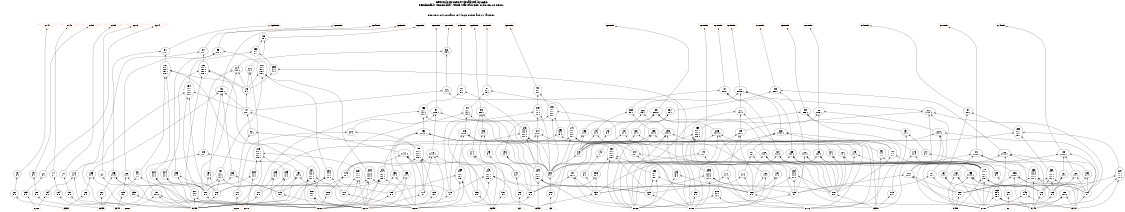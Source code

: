 # Network structure generated by ABC

digraph network {
size = "7.5,10";
center = true;
edge [dir = back];

{
  node [shape = plaintext];
  edge [style = invis];
  LevelTitle1 [label=""];
  LevelTitle2 [label=""];
  Level10 [label = ""];
  Level9 [label = ""];
  Level8 [label = ""];
  Level7 [label = ""];
  Level6 [label = ""];
  Level5 [label = ""];
  Level4 [label = ""];
  Level3 [label = ""];
  Level2 [label = ""];
  Level1 [label = ""];
  Level0 [label = ""];
  LevelTitle1 ->  LevelTitle2 ->  Level10 ->  Level9 ->  Level8 ->  Level7 ->  Level6 ->  Level5 ->  Level4 ->  Level3 ->  Level2 ->  Level1 ->  Level0;
}

{
  rank = same;
  LevelTitle1;
  title1 [shape=plaintext,
          fontsize=20,
          fontname = "Times-Roman",
          label="Network structure visualized by ABC\nBenchmark \"s526n.blif\". Time was Thu Oct  8 20:46:10 2020. "
         ];
}

{
  rank = same;
  LevelTitle2;
  title2 [shape=plaintext,
          fontsize=18,
          fontname = "Times-Roman",
          label="The network contains 194 logic nodes and 21 latches.\n"
         ];
}

{
  rank = same;
  Level10;
  Node4 [label = "G147", shape = invtriangle, color = coral, fillcolor = coral];
  Node5 [label = "G148", shape = invtriangle, color = coral, fillcolor = coral];
  Node6 [label = "G198", shape = invtriangle, color = coral, fillcolor = coral];
  Node7 [label = "G199", shape = invtriangle, color = coral, fillcolor = coral];
  Node8 [label = "G213", shape = invtriangle, color = coral, fillcolor = coral];
  Node9 [label = "G214", shape = invtriangle, color = coral, fillcolor = coral];
  Node11 [label = "G10L_in", shape = box, color = coral, fillcolor = coral];
  Node14 [label = "G11L_in", shape = box, color = coral, fillcolor = coral];
  Node17 [label = "G12L_in", shape = box, color = coral, fillcolor = coral];
  Node20 [label = "G13L_in", shape = box, color = coral, fillcolor = coral];
  Node23 [label = "G14L_in", shape = box, color = coral, fillcolor = coral];
  Node26 [label = "G15L_in", shape = box, color = coral, fillcolor = coral];
  Node29 [label = "G16L_in", shape = box, color = coral, fillcolor = coral];
  Node32 [label = "G17L_in", shape = box, color = coral, fillcolor = coral];
  Node35 [label = "G18L_in", shape = box, color = coral, fillcolor = coral];
  Node38 [label = "G19L_in", shape = box, color = coral, fillcolor = coral];
  Node41 [label = "G20L_in", shape = box, color = coral, fillcolor = coral];
  Node44 [label = "G21L_in", shape = box, color = coral, fillcolor = coral];
  Node47 [label = "G22L_in", shape = box, color = coral, fillcolor = coral];
  Node50 [label = "G23L_in", shape = box, color = coral, fillcolor = coral];
  Node53 [label = "G24L_in", shape = box, color = coral, fillcolor = coral];
  Node56 [label = "G25L_in", shape = box, color = coral, fillcolor = coral];
  Node59 [label = "G26L_in", shape = box, color = coral, fillcolor = coral];
  Node62 [label = "G27L_in", shape = box, color = coral, fillcolor = coral];
  Node65 [label = "G28L_in", shape = box, color = coral, fillcolor = coral];
  Node68 [label = "G29L_in", shape = box, color = coral, fillcolor = coral];
  Node71 [label = "G30L_in", shape = box, color = coral, fillcolor = coral];
}

{
  rank = same;
  Level9;
  Node95 [label = "95\n00 1", shape = ellipse];
}

{
  rank = same;
  Level8;
  Node93 [label = "93\n000 1", shape = ellipse];
  Node94 [label = "94\n00 1", shape = ellipse];
  Node96 [label = "96\n00 1", shape = ellipse];
  Node97 [label = "97\n00 1", shape = ellipse];
  Node263 [label = "263\n0- 1\n-0 1", shape = ellipse];
}

{
  rank = same;
  Level7;
  Node214 [label = "214\n111 1", shape = ellipse];
  Node216 [label = "216\n11 1", shape = ellipse];
  Node255 [label = "255\n1- 1\n-1 1", shape = ellipse];
  Node260 [label = "260\n0--- 1\n-0-- 1\n--0- 1\n---0 1", shape = ellipse];
  Node261 [label = "261\n0--- 1\n-0-- 1\n--0- 1\n---0 1", shape = ellipse];
  Node262 [label = "262\n0--- 1\n-0-- 1\n--0- 1\n---0 1", shape = ellipse];
}

{
  rank = same;
  Level6;
  Node81 [label = "81\n0- 1\n-0 1", shape = ellipse];
  Node82 [label = "82\n0- 1\n-0 1", shape = ellipse];
  Node85 [label = "85\n000 1", shape = ellipse];
  Node87 [label = "87\n000 1", shape = ellipse];
  Node88 [label = "88\n0000 1", shape = ellipse];
  Node90 [label = "90\n0- 1\n-0 1", shape = ellipse];
  Node92 [label = "92\n0000 1", shape = ellipse];
  Node148 [label = "148\n0 1", shape = ellipse];
  Node212 [label = "212\n11 1", shape = ellipse];
  Node254 [label = "254\n1--- 1\n-1-- 1\n--1- 1\n---1 1", shape = ellipse];
}

{
  rank = same;
  Level5;
  Node84 [label = "84\n00 1", shape = ellipse];
  Node86 [label = "86\n000 1", shape = ellipse];
  Node89 [label = "89\n0000 1", shape = ellipse];
  Node91 [label = "91\n000 1", shape = ellipse];
  Node98 [label = "98\n000 1", shape = ellipse];
  Node99 [label = "99\n000 1", shape = ellipse];
  Node147 [label = "147\n00 1", shape = ellipse];
  Node210 [label = "210\n1111 1", shape = ellipse];
  Node211 [label = "211\n111 1", shape = ellipse];
  Node245 [label = "245\n1-- 1\n-1- 1\n--1 1", shape = ellipse];
  Node247 [label = "247\n1-- 1\n-1- 1\n--1 1", shape = ellipse];
  Node251 [label = "251\n1--- 1\n-1-- 1\n--1- 1\n---1 1", shape = ellipse];
  Node253 [label = "253\n1-- 1\n-1- 1\n--1 1", shape = ellipse];
  Node264 [label = "264\n00 1", shape = ellipse];
  Node265 [label = "265\n00 1", shape = ellipse];
  Node266 [label = "266\n00 1", shape = ellipse];
}

{
  rank = same;
  Level4;
  Node146 [label = "146\n0 1", shape = ellipse];
  Node191 [label = "191\n11 1", shape = ellipse];
  Node192 [label = "192\n11 1", shape = ellipse];
  Node193 [label = "193\n111 1", shape = ellipse];
  Node194 [label = "194\n11 1", shape = ellipse];
  Node195 [label = "195\n1111 1", shape = ellipse];
  Node196 [label = "196\n11 1", shape = ellipse];
  Node197 [label = "197\n11 1", shape = ellipse];
  Node198 [label = "198\n11 1", shape = ellipse];
  Node200 [label = "200\n11 1", shape = ellipse];
  Node201 [label = "201\n11 1", shape = ellipse];
  Node203 [label = "203\n1111 1", shape = ellipse];
  Node205 [label = "205\n1111 1", shape = ellipse];
  Node208 [label = "208\n1111 1", shape = ellipse];
  Node209 [label = "209\n000 1", shape = ellipse];
  Node241 [label = "241\n1--- 1\n-1-- 1\n--1- 1\n---1 1", shape = ellipse];
  Node243 [label = "243\n1--- 1\n-1-- 1\n--1- 1\n---1 1", shape = ellipse];
  Node244 [label = "244\n000 1", shape = ellipse];
  Node246 [label = "246\n0000 1", shape = ellipse];
  Node250 [label = "250\n0- 1\n-0 1", shape = ellipse];
  Node252 [label = "252\n0000 1", shape = ellipse];
  Node258 [label = "258\n0-- 1\n-0- 1\n--0 1", shape = ellipse];
  Node259 [label = "259\n0--- 1\n-0-- 1\n--0- 1\n---0 1", shape = ellipse];
}

{
  rank = same;
  Level3;
  Node79 [label = "79\n00 1", shape = ellipse];
  Node80 [label = "80\n0000 1", shape = ellipse];
  Node83 [label = "83\n0000 1", shape = ellipse];
  Node142 [label = "142\n0 1", shape = ellipse];
  Node143 [label = "143\n0 1", shape = ellipse];
  Node144 [label = "144\n0 1", shape = ellipse];
  Node145 [label = "145\n0 1", shape = ellipse];
  Node173 [label = "173\n11 1", shape = ellipse];
  Node174 [label = "174\n11 1", shape = ellipse];
  Node176 [label = "176\n1111 1", shape = ellipse];
  Node177 [label = "177\n1111 1", shape = ellipse];
  Node179 [label = "179\n11 1", shape = ellipse];
  Node180 [label = "180\n11 1", shape = ellipse];
  Node181 [label = "181\n11 1", shape = ellipse];
  Node182 [label = "182\n111 1", shape = ellipse];
  Node183 [label = "183\n111 1", shape = ellipse];
  Node184 [label = "184\n111 1", shape = ellipse];
  Node185 [label = "185\n111 1", shape = ellipse];
  Node186 [label = "186\n111 1", shape = ellipse];
  Node188 [label = "188\n1111 1", shape = ellipse];
  Node190 [label = "190\n11 1", shape = ellipse];
  Node199 [label = "199\n0--- 1\n-0-- 1\n--0- 1\n---0 1", shape = ellipse];
  Node202 [label = "202\n0- 1\n-0 1", shape = ellipse];
  Node207 [label = "207\n00 1", shape = ellipse];
  Node213 [label = "213\n00 1", shape = ellipse];
  Node215 [label = "215\n0--- 1\n-0-- 1\n--0- 1\n---0 1", shape = ellipse];
  Node237 [label = "237\n1- 1\n-1 1", shape = ellipse];
  Node240 [label = "240\n00 1", shape = ellipse];
  Node257 [label = "257\n0--- 1\n-0-- 1\n--0- 1\n---0 1", shape = ellipse];
}

{
  rank = same;
  Level2;
  Node73 [label = "73\n0 1", shape = ellipse];
  Node74 [label = "74\n0 1", shape = ellipse];
  Node75 [label = "75\n0 1", shape = ellipse];
  Node76 [label = "76\n0 1", shape = ellipse];
  Node77 [label = "77\n0 1", shape = ellipse];
  Node78 [label = "78\n0 1", shape = ellipse];
  Node138 [label = "138\n0 1", shape = ellipse];
  Node139 [label = "139\n0 1", shape = ellipse];
  Node140 [label = "140\n0 1", shape = ellipse];
  Node141 [label = "141\n0 1", shape = ellipse];
  Node152 [label = "152\n11 1", shape = ellipse];
  Node153 [label = "153\n11 1", shape = ellipse];
  Node154 [label = "154\n11 1", shape = ellipse];
  Node155 [label = "155\n11 1", shape = ellipse];
  Node156 [label = "156\n11 1", shape = ellipse];
  Node157 [label = "157\n111 1", shape = ellipse];
  Node158 [label = "158\n11 1", shape = ellipse];
  Node159 [label = "159\n1111 1", shape = ellipse];
  Node160 [label = "160\n111 1", shape = ellipse];
  Node161 [label = "161\n11 1", shape = ellipse];
  Node162 [label = "162\n11 1", shape = ellipse];
  Node164 [label = "164\n11 1", shape = ellipse];
  Node165 [label = "165\n11 1", shape = ellipse];
  Node166 [label = "166\n11 1", shape = ellipse];
  Node167 [label = "167\n11 1", shape = ellipse];
  Node168 [label = "168\n11 1", shape = ellipse];
  Node169 [label = "169\n111 1", shape = ellipse];
  Node170 [label = "170\n11 1", shape = ellipse];
  Node171 [label = "171\n11 1", shape = ellipse];
  Node172 [label = "172\n11 1", shape = ellipse];
  Node175 [label = "175\n00 1", shape = ellipse];
  Node178 [label = "178\n0--- 1\n-0-- 1\n--0- 1\n---0 1", shape = ellipse];
  Node187 [label = "187\n00 1", shape = ellipse];
  Node189 [label = "189\n0--- 1\n-0-- 1\n--0- 1\n---0 1", shape = ellipse];
  Node204 [label = "204\n000 1", shape = ellipse];
  Node206 [label = "206\n000 1", shape = ellipse];
  Node220 [label = "220\n1-- 1\n-1- 1\n--1 1", shape = ellipse];
  Node221 [label = "221\n1- 1\n-1 1", shape = ellipse];
  Node222 [label = "222\n1- 1\n-1 1", shape = ellipse];
  Node223 [label = "223\n1- 1\n-1 1", shape = ellipse];
  Node224 [label = "224\n1- 1\n-1 1", shape = ellipse];
  Node225 [label = "225\n1-- 1\n-1- 1\n--1 1", shape = ellipse];
  Node226 [label = "226\n1- 1\n-1 1", shape = ellipse];
  Node227 [label = "227\n1--- 1\n-1-- 1\n--1- 1\n---1 1", shape = ellipse];
  Node228 [label = "228\n1--- 1\n-1-- 1\n--1- 1\n---1 1", shape = ellipse];
  Node229 [label = "229\n1- 1\n-1 1", shape = ellipse];
  Node230 [label = "230\n1-- 1\n-1- 1\n--1 1", shape = ellipse];
  Node231 [label = "231\n1-- 1\n-1- 1\n--1 1", shape = ellipse];
  Node232 [label = "232\n1--- 1\n-1-- 1\n--1- 1\n---1 1", shape = ellipse];
  Node233 [label = "233\n1--- 1\n-1-- 1\n--1- 1\n---1 1", shape = ellipse];
  Node234 [label = "234\n1-- 1\n-1- 1\n--1 1", shape = ellipse];
  Node235 [label = "235\n1--- 1\n-1-- 1\n--1- 1\n---1 1", shape = ellipse];
  Node236 [label = "236\n0000 1", shape = ellipse];
  Node238 [label = "238\n0-- 1\n-0- 1\n--0 1", shape = ellipse];
  Node239 [label = "239\n0--- 1\n-0-- 1\n--0- 1\n---0 1", shape = ellipse];
  Node242 [label = "242\n0--- 1\n-0-- 1\n--0- 1\n---0 1", shape = ellipse];
  Node248 [label = "248\n0- 1\n-0 1", shape = ellipse];
  Node249 [label = "249\n0--- 1\n-0-- 1\n--0- 1\n---0 1", shape = ellipse];
  Node256 [label = "256\n00 1", shape = ellipse];
}

{
  rank = same;
  Level1;
  Node100 [label = "100\n0 1", shape = ellipse];
  Node101 [label = "101\n0 1", shape = ellipse];
  Node102 [label = "102\n0 1", shape = ellipse];
  Node103 [label = "103\n0 1", shape = ellipse];
  Node104 [label = "104\n0 1", shape = ellipse];
  Node105 [label = "105\n0 1", shape = ellipse];
  Node106 [label = "106\n0 1", shape = ellipse];
  Node107 [label = "107\n0 1", shape = ellipse];
  Node108 [label = "108\n0 1", shape = ellipse];
  Node109 [label = "109\n0 1", shape = ellipse];
  Node110 [label = "110\n0 1", shape = ellipse];
  Node111 [label = "111\n0 1", shape = ellipse];
  Node112 [label = "112\n0 1", shape = ellipse];
  Node113 [label = "113\n0 1", shape = ellipse];
  Node114 [label = "114\n0 1", shape = ellipse];
  Node115 [label = "115\n0 1", shape = ellipse];
  Node116 [label = "116\n0 1", shape = ellipse];
  Node117 [label = "117\n0 1", shape = ellipse];
  Node118 [label = "118\n0 1", shape = ellipse];
  Node119 [label = "119\n0 1", shape = ellipse];
  Node120 [label = "120\n0 1", shape = ellipse];
  Node121 [label = "121\n0 1", shape = ellipse];
  Node122 [label = "122\n0 1", shape = ellipse];
  Node123 [label = "123\n0 1", shape = ellipse];
  Node124 [label = "124\n0 1", shape = ellipse];
  Node125 [label = "125\n0 1", shape = ellipse];
  Node126 [label = "126\n0 1", shape = ellipse];
  Node127 [label = "127\n0 1", shape = ellipse];
  Node128 [label = "128\n0 1", shape = ellipse];
  Node129 [label = "129\n0 1", shape = ellipse];
  Node130 [label = "130\n0 1", shape = ellipse];
  Node131 [label = "131\n0 1", shape = ellipse];
  Node132 [label = "132\n0 1", shape = ellipse];
  Node133 [label = "133\n0 1", shape = ellipse];
  Node134 [label = "134\n0 1", shape = ellipse];
  Node135 [label = "135\n0 1", shape = ellipse];
  Node136 [label = "136\n0 1", shape = ellipse];
  Node137 [label = "137\n0 1", shape = ellipse];
  Node149 [label = "149\n11 1", shape = ellipse];
  Node150 [label = "150\n111 1", shape = ellipse];
  Node151 [label = "151\n111 1", shape = ellipse];
  Node163 [label = "163\n0-- 1\n-0- 1\n--0 1", shape = ellipse];
  Node217 [label = "217\n1- 1\n-1 1", shape = ellipse];
  Node218 [label = "218\n1- 1\n-1 1", shape = ellipse];
  Node219 [label = "219\n1- 1\n-1 1", shape = ellipse];
}

{
  rank = same;
  Level0;
  Node1 [label = "G0", shape = triangle, color = coral, fillcolor = coral];
  Node2 [label = "G1", shape = triangle, color = coral, fillcolor = coral];
  Node3 [label = "G2", shape = triangle, color = coral, fillcolor = coral];
  Node12 [label = "G10L", shape = box, color = coral, fillcolor = coral];
  Node15 [label = "G11L", shape = box, color = coral, fillcolor = coral];
  Node18 [label = "G12L", shape = box, color = coral, fillcolor = coral];
  Node21 [label = "G13L", shape = box, color = coral, fillcolor = coral];
  Node24 [label = "G14L", shape = box, color = coral, fillcolor = coral];
  Node27 [label = "G15L", shape = box, color = coral, fillcolor = coral];
  Node30 [label = "G16L", shape = box, color = coral, fillcolor = coral];
  Node33 [label = "G17L", shape = box, color = coral, fillcolor = coral];
  Node36 [label = "G18L", shape = box, color = coral, fillcolor = coral];
  Node39 [label = "G19L", shape = box, color = coral, fillcolor = coral];
  Node42 [label = "G20L", shape = box, color = coral, fillcolor = coral];
  Node45 [label = "G21L", shape = box, color = coral, fillcolor = coral];
  Node48 [label = "G22L", shape = box, color = coral, fillcolor = coral];
  Node51 [label = "G23L", shape = box, color = coral, fillcolor = coral];
  Node54 [label = "G24L", shape = box, color = coral, fillcolor = coral];
  Node57 [label = "G25L", shape = box, color = coral, fillcolor = coral];
  Node60 [label = "G26L", shape = box, color = coral, fillcolor = coral];
  Node63 [label = "G27L", shape = box, color = coral, fillcolor = coral];
  Node66 [label = "G28L", shape = box, color = coral, fillcolor = coral];
  Node69 [label = "G29L", shape = box, color = coral, fillcolor = coral];
  Node72 [label = "G30L", shape = box, color = coral, fillcolor = coral];
}

title1 -> title2 [style = invis];
title2 -> Node4 [style = invis];
title2 -> Node5 [style = invis];
title2 -> Node6 [style = invis];
title2 -> Node7 [style = invis];
title2 -> Node8 [style = invis];
title2 -> Node9 [style = invis];
title2 -> Node11 [style = invis];
title2 -> Node14 [style = invis];
title2 -> Node17 [style = invis];
title2 -> Node20 [style = invis];
title2 -> Node23 [style = invis];
title2 -> Node26 [style = invis];
title2 -> Node29 [style = invis];
title2 -> Node32 [style = invis];
title2 -> Node35 [style = invis];
title2 -> Node38 [style = invis];
title2 -> Node41 [style = invis];
title2 -> Node44 [style = invis];
title2 -> Node47 [style = invis];
title2 -> Node50 [style = invis];
title2 -> Node53 [style = invis];
title2 -> Node56 [style = invis];
title2 -> Node59 [style = invis];
title2 -> Node62 [style = invis];
title2 -> Node65 [style = invis];
title2 -> Node68 [style = invis];
title2 -> Node71 [style = invis];
Node4 -> Node5 [style = invis];
Node5 -> Node6 [style = invis];
Node6 -> Node7 [style = invis];
Node7 -> Node8 [style = invis];
Node8 -> Node9 [style = invis];
Node4 -> Node73 [style = solid];
Node5 -> Node74 [style = solid];
Node6 -> Node75 [style = solid];
Node7 -> Node76 [style = solid];
Node8 -> Node77 [style = solid];
Node9 -> Node78 [style = solid];
Node11 -> Node79 [style = solid];
Node14 -> Node80 [style = solid];
Node17 -> Node81 [style = solid];
Node20 -> Node82 [style = solid];
Node23 -> Node83 [style = solid];
Node26 -> Node84 [style = solid];
Node29 -> Node85 [style = solid];
Node32 -> Node86 [style = solid];
Node35 -> Node87 [style = solid];
Node38 -> Node88 [style = solid];
Node41 -> Node89 [style = solid];
Node44 -> Node90 [style = solid];
Node47 -> Node91 [style = solid];
Node50 -> Node92 [style = solid];
Node53 -> Node93 [style = solid];
Node56 -> Node94 [style = solid];
Node59 -> Node95 [style = solid];
Node62 -> Node96 [style = solid];
Node65 -> Node97 [style = solid];
Node68 -> Node98 [style = solid];
Node71 -> Node99 [style = solid];
Node73 -> Node121 [style = solid];
Node74 -> Node124 [style = solid];
Node75 -> Node128 [style = solid];
Node76 -> Node131 [style = solid];
Node77 -> Node133 [style = solid];
Node78 -> Node135 [style = solid];
Node79 -> Node12 [style = solid];
Node79 -> Node138 [style = solid];
Node80 -> Node160 [style = solid];
Node80 -> Node149 [style = solid];
Node80 -> Node152 [style = solid];
Node80 -> Node138 [style = solid];
Node81 -> Node241 [style = solid];
Node81 -> Node247 [style = solid];
Node82 -> Node243 [style = solid];
Node82 -> Node253 [style = solid];
Node83 -> Node150 [style = solid];
Node83 -> Node161 [style = solid];
Node83 -> Node162 [style = solid];
Node83 -> Node138 [style = solid];
Node84 -> Node164 [style = solid];
Node84 -> Node258 [style = solid];
Node85 -> Node188 [style = solid];
Node85 -> Node182 [style = solid];
Node85 -> Node264 [style = solid];
Node86 -> Node208 [style = solid];
Node86 -> Node183 [style = solid];
Node86 -> Node259 [style = solid];
Node87 -> Node203 [style = solid];
Node87 -> Node184 [style = solid];
Node87 -> Node265 [style = solid];
Node88 -> Node210 [style = solid];
Node88 -> Node185 [style = solid];
Node88 -> Node211 [style = solid];
Node88 -> Node266 [style = solid];
Node89 -> Node205 [style = solid];
Node89 -> Node186 [style = solid];
Node89 -> Node190 [style = solid];
Node89 -> Node146 [style = solid];
Node90 -> Node251 [style = solid];
Node90 -> Node245 [style = solid];
Node91 -> Node176 [style = solid];
Node91 -> Node200 [style = solid];
Node91 -> Node138 [style = solid];
Node92 -> Node165 [style = solid];
Node92 -> Node154 [style = solid];
Node92 -> Node158 [style = solid];
Node92 -> Node147 [style = solid];
Node93 -> Node166 [style = solid];
Node93 -> Node155 [style = solid];
Node93 -> Node260 [style = solid];
Node94 -> Node169 [style = solid];
Node94 -> Node261 [style = solid];
Node95 -> Node214 [style = solid];
Node95 -> Node263 [style = solid];
Node96 -> Node216 [style = solid];
Node96 -> Node212 [style = solid];
Node97 -> Node172 [style = solid];
Node97 -> Node262 [style = solid];
Node98 -> Node198 [style = solid];
Node98 -> Node174 [style = solid];
Node98 -> Node138 [style = solid];
Node99 -> Node197 [style = solid];
Node99 -> Node173 [style = solid];
Node99 -> Node138 [style = solid];
Node100 -> Node1 [style = solid];
Node101 -> Node2 [style = solid];
Node102 -> Node3 [style = solid];
Node103 -> Node12 [style = solid];
Node104 -> Node15 [style = solid];
Node105 -> Node18 [style = solid];
Node106 -> Node18 [style = solid];
Node107 -> Node18 [style = solid];
Node108 -> Node42 [style = solid];
Node109 -> Node42 [style = solid];
Node110 -> Node42 [style = solid];
Node111 -> Node21 [style = solid];
Node112 -> Node21 [style = solid];
Node113 -> Node45 [style = solid];
Node114 -> Node45 [style = solid];
Node115 -> Node45 [style = solid];
Node116 -> Node24 [style = solid];
Node117 -> Node48 [style = solid];
Node118 -> Node72 [style = solid];
Node119 -> Node72 [style = solid];
Node120 -> Node27 [style = solid];
Node121 -> Node51 [style = solid];
Node122 -> Node51 [style = solid];
Node123 -> Node30 [style = solid];
Node124 -> Node54 [style = solid];
Node125 -> Node54 [style = solid];
Node126 -> Node33 [style = solid];
Node127 -> Node57 [style = solid];
Node128 -> Node57 [style = solid];
Node129 -> Node36 [style = solid];
Node130 -> Node36 [style = solid];
Node131 -> Node60 [style = solid];
Node132 -> Node39 [style = solid];
Node133 -> Node63 [style = solid];
Node134 -> Node66 [style = solid];
Node135 -> Node66 [style = solid];
Node136 -> Node69 [style = solid];
Node137 -> Node69 [style = solid];
Node138 -> Node100 [style = solid];
Node139 -> Node101 [style = solid];
Node140 -> Node102 [style = solid];
Node141 -> Node132 [style = solid];
Node142 -> Node141 [style = solid];
Node143 -> Node138 [style = solid];
Node144 -> Node139 [style = solid];
Node145 -> Node140 [style = solid];
Node146 -> Node143 [style = solid];
Node147 -> Node177 [style = solid];
Node147 -> Node201 [style = solid];
Node148 -> Node147 [style = solid];
Node149 -> Node12 [style = solid];
Node149 -> Node15 [style = solid];
Node150 -> Node12 [style = solid];
Node150 -> Node15 [style = solid];
Node150 -> Node24 [style = solid];
Node151 -> Node45 [style = solid];
Node151 -> Node21 [style = solid];
Node151 -> Node60 [style = solid];
Node152 -> Node103 [style = solid];
Node152 -> Node104 [style = solid];
Node153 -> Node105 [style = solid];
Node153 -> Node45 [style = solid];
Node154 -> Node107 [style = solid];
Node154 -> Node112 [style = solid];
Node155 -> Node112 [style = solid];
Node155 -> Node18 [style = solid];
Node156 -> Node18 [style = solid];
Node156 -> Node113 [style = solid];
Node157 -> Node110 [style = solid];
Node157 -> Node115 [style = solid];
Node157 -> Node21 [style = solid];
Node158 -> Node115 [style = solid];
Node158 -> Node107 [style = solid];
Node159 -> Node12 [style = solid];
Node159 -> Node104 [style = solid];
Node159 -> Node116 [style = solid];
Node159 -> Node27 [style = solid];
Node160 -> Node12 [style = solid];
Node160 -> Node116 [style = solid];
Node160 -> Node27 [style = solid];
Node161 -> Node103 [style = solid];
Node161 -> Node116 [style = solid];
Node162 -> Node104 [style = solid];
Node162 -> Node116 [style = solid];
Node163 -> Node24 [style = solid];
Node163 -> Node15 [style = solid];
Node163 -> Node12 [style = solid];
Node164 -> Node120 [style = solid];
Node164 -> Node163 [style = solid];
Node165 -> Node21 [style = solid];
Node165 -> Node122 [style = solid];
Node166 -> Node125 [style = solid];
Node166 -> Node18 [style = solid];
Node167 -> Node126 [style = solid];
Node167 -> Node36 [style = solid];
Node168 -> Node126 [style = solid];
Node168 -> Node36 [style = solid];
Node169 -> Node127 [style = solid];
Node169 -> Node21 [style = solid];
Node169 -> Node45 [style = solid];
Node170 -> Node33 [style = solid];
Node170 -> Node129 [style = solid];
Node171 -> Node126 [style = solid];
Node171 -> Node132 [style = solid];
Node172 -> Node134 [style = solid];
Node172 -> Node21 [style = solid];
Node173 -> Node139 [style = solid];
Node173 -> Node72 [style = solid];
Node174 -> Node140 [style = solid];
Node174 -> Node69 [style = solid];
Node175 -> Node21 [style = solid];
Node175 -> Node106 [style = solid];
Node176 -> Node114 [style = solid];
Node176 -> Node42 [style = solid];
Node176 -> Node136 [style = solid];
Node176 -> Node175 [style = solid];
Node177 -> Node114 [style = solid];
Node177 -> Node42 [style = solid];
Node177 -> Node136 [style = solid];
Node177 -> Node175 [style = solid];
Node178 -> Node27 [style = solid];
Node178 -> Node116 [style = solid];
Node178 -> Node104 [style = solid];
Node178 -> Node12 [style = solid];
Node179 -> Node118 [style = solid];
Node179 -> Node178 [style = solid];
Node180 -> Node118 [style = solid];
Node180 -> Node178 [style = solid];
Node181 -> Node118 [style = solid];
Node181 -> Node178 [style = solid];
Node182 -> Node123 [style = solid];
Node182 -> Node118 [style = solid];
Node182 -> Node178 [style = solid];
Node183 -> Node126 [style = solid];
Node183 -> Node118 [style = solid];
Node183 -> Node178 [style = solid];
Node184 -> Node129 [style = solid];
Node184 -> Node118 [style = solid];
Node184 -> Node178 [style = solid];
Node185 -> Node132 [style = solid];
Node185 -> Node118 [style = solid];
Node185 -> Node178 [style = solid];
Node186 -> Node108 [style = solid];
Node186 -> Node118 [style = solid];
Node186 -> Node178 [style = solid];
Node187 -> Node123 [style = solid];
Node187 -> Node120 [style = solid];
Node188 -> Node116 [style = solid];
Node188 -> Node104 [style = solid];
Node188 -> Node12 [style = solid];
Node188 -> Node187 [style = solid];
Node189 -> Node39 [style = solid];
Node189 -> Node129 [style = solid];
Node189 -> Node126 [style = solid];
Node189 -> Node30 [style = solid];
Node190 -> Node108 [style = solid];
Node190 -> Node189 [style = solid];
Node191 -> Node143 [style = solid];
Node191 -> Node123 [style = solid];
Node192 -> Node118 [style = solid];
Node192 -> Node143 [style = solid];
Node193 -> Node143 [style = solid];
Node193 -> Node30 [style = solid];
Node193 -> Node33 [style = solid];
Node194 -> Node143 [style = solid];
Node194 -> Node36 [style = solid];
Node195 -> Node143 [style = solid];
Node195 -> Node30 [style = solid];
Node195 -> Node33 [style = solid];
Node195 -> Node36 [style = solid];
Node196 -> Node143 [style = solid];
Node196 -> Node39 [style = solid];
Node197 -> Node144 [style = solid];
Node197 -> Node119 [style = solid];
Node198 -> Node145 [style = solid];
Node198 -> Node137 [style = solid];
Node199 -> Node114 [style = solid];
Node199 -> Node109 [style = solid];
Node199 -> Node69 [style = solid];
Node199 -> Node175 [style = solid];
Node200 -> Node117 [style = solid];
Node200 -> Node199 [style = solid];
Node201 -> Node117 [style = solid];
Node201 -> Node199 [style = solid];
Node202 -> Node233 [style = solid];
Node202 -> Node118 [style = solid];
Node203 -> Node36 [style = solid];
Node203 -> Node33 [style = solid];
Node203 -> Node30 [style = solid];
Node203 -> Node202 [style = solid];
Node204 -> Node108 [style = solid];
Node204 -> Node132 [style = solid];
Node204 -> Node36 [style = solid];
Node205 -> Node126 [style = solid];
Node205 -> Node30 [style = solid];
Node205 -> Node204 [style = solid];
Node205 -> Node202 [style = solid];
Node206 -> Node123 [style = solid];
Node206 -> Node120 [style = solid];
Node206 -> Node24 [style = solid];
Node207 -> Node171 [style = solid];
Node207 -> Node167 [style = solid];
Node208 -> Node104 [style = solid];
Node208 -> Node12 [style = solid];
Node208 -> Node206 [style = solid];
Node208 -> Node207 [style = solid];
Node209 -> Node170 [style = solid];
Node209 -> Node168 [style = solid];
Node209 -> Node142 [style = solid];
Node210 -> Node104 [style = solid];
Node210 -> Node12 [style = solid];
Node210 -> Node206 [style = solid];
Node210 -> Node209 [style = solid];
Node211 -> Node30 [style = solid];
Node211 -> Node72 [style = solid];
Node211 -> Node209 [style = solid];
Node212 -> Node36 [style = solid];
Node212 -> Node147 [style = solid];
Node213 -> Node151 [style = solid];
Node213 -> Node157 [style = solid];
Node214 -> Node107 [style = solid];
Node214 -> Node148 [style = solid];
Node214 -> Node213 [style = solid];
Node215 -> Node225 [style = solid];
Node215 -> Node229 [style = solid];
Node215 -> Node223 [style = solid];
Node215 -> Node21 [style = solid];
Node216 -> Node148 [style = solid];
Node216 -> Node215 [style = solid];
Node217 -> Node42 [style = solid];
Node217 -> Node21 [style = solid];
Node218 -> Node45 [style = solid];
Node218 -> Node18 [style = solid];
Node219 -> Node30 [style = solid];
Node219 -> Node33 [style = solid];
Node220 -> Node103 [style = solid];
Node220 -> Node15 [style = solid];
Node220 -> Node24 [style = solid];
Node221 -> Node107 [style = solid];
Node221 -> Node57 [style = solid];
Node222 -> Node107 [style = solid];
Node222 -> Node21 [style = solid];
Node223 -> Node107 [style = solid];
Node223 -> Node63 [style = solid];
Node224 -> Node107 [style = solid];
Node224 -> Node21 [style = solid];
Node225 -> Node110 [style = solid];
Node225 -> Node45 [style = solid];
Node225 -> Node18 [style = solid];
Node226 -> Node111 [style = solid];
Node226 -> Node18 [style = solid];
Node227 -> Node42 [style = solid];
Node227 -> Node45 [style = solid];
Node227 -> Node18 [style = solid];
Node227 -> Node112 [style = solid];
Node228 -> Node42 [style = solid];
Node228 -> Node45 [style = solid];
Node228 -> Node18 [style = solid];
Node228 -> Node112 [style = solid];
Node229 -> Node115 [style = solid];
Node229 -> Node63 [style = solid];
Node230 -> Node110 [style = solid];
Node230 -> Node115 [style = solid];
Node230 -> Node21 [style = solid];
Node231 -> Node115 [style = solid];
Node231 -> Node112 [style = solid];
Node231 -> Node54 [style = solid];
Node232 -> Node103 [style = solid];
Node232 -> Node104 [style = solid];
Node232 -> Node116 [style = solid];
Node232 -> Node120 [style = solid];
Node233 -> Node103 [style = solid];
Node233 -> Node15 [style = solid];
Node233 -> Node24 [style = solid];
Node233 -> Node120 [style = solid];
Node234 -> Node118 [style = solid];
Node234 -> Node123 [style = solid];
Node234 -> Node126 [style = solid];
Node235 -> Node118 [style = solid];
Node235 -> Node123 [style = solid];
Node235 -> Node36 [style = solid];
Node235 -> Node132 [style = solid];
Node236 -> Node120 [style = solid];
Node236 -> Node24 [style = solid];
Node236 -> Node15 [style = solid];
Node236 -> Node103 [style = solid];
Node237 -> Node72 [style = solid];
Node237 -> Node236 [style = solid];
Node238 -> Node129 [style = solid];
Node238 -> Node126 [style = solid];
Node238 -> Node30 [style = solid];
Node239 -> Node105 [style = solid];
Node239 -> Node45 [style = solid];
Node239 -> Node42 [style = solid];
Node239 -> Node39 [style = solid];
Node240 -> Node159 [style = solid];
Node240 -> Node72 [style = solid];
Node241 -> Node138 [style = solid];
Node241 -> Node238 [style = solid];
Node241 -> Node239 [style = solid];
Node241 -> Node240 [style = solid];
Node242 -> Node111 [style = solid];
Node242 -> Node18 [style = solid];
Node242 -> Node45 [style = solid];
Node242 -> Node42 [style = solid];
Node243 -> Node138 [style = solid];
Node243 -> Node189 [style = solid];
Node243 -> Node242 [style = solid];
Node243 -> Node240 [style = solid];
Node244 -> Node179 [style = solid];
Node244 -> Node108 [style = solid];
Node244 -> Node189 [style = solid];
Node245 -> Node113 [style = solid];
Node245 -> Node138 [style = solid];
Node245 -> Node244 [style = solid];
Node246 -> Node180 [style = solid];
Node246 -> Node113 [style = solid];
Node246 -> Node108 [style = solid];
Node246 -> Node189 [style = solid];
Node247 -> Node105 [style = solid];
Node247 -> Node138 [style = solid];
Node247 -> Node246 [style = solid];
Node248 -> Node126 [style = solid];
Node248 -> Node30 [style = solid];
Node249 -> Node113 [style = solid];
Node249 -> Node42 [style = solid];
Node249 -> Node39 [style = solid];
Node249 -> Node129 [style = solid];
Node250 -> Node237 [style = solid];
Node250 -> Node226 [style = solid];
Node251 -> Node138 [style = solid];
Node251 -> Node248 [style = solid];
Node251 -> Node249 [style = solid];
Node251 -> Node250 [style = solid];
Node252 -> Node181 [style = solid];
Node252 -> Node153 [style = solid];
Node252 -> Node156 [style = solid];
Node252 -> Node257 [style = solid];
Node253 -> Node111 [style = solid];
Node253 -> Node138 [style = solid];
Node253 -> Node252 [style = solid];
Node254 -> Node147 [style = solid];
Node254 -> Node107 [style = solid];
Node254 -> Node112 [style = solid];
Node254 -> Node60 [style = solid];
Node255 -> Node148 [style = solid];
Node255 -> Node130 [style = solid];
Node256 -> Node108 [style = solid];
Node256 -> Node132 [style = solid];
Node257 -> Node129 [style = solid];
Node257 -> Node126 [style = solid];
Node257 -> Node30 [style = solid];
Node257 -> Node256 [style = solid];
Node258 -> Node232 [style = solid];
Node258 -> Node220 [style = solid];
Node258 -> Node143 [style = solid];
Node259 -> Node235 [style = solid];
Node259 -> Node234 [style = solid];
Node259 -> Node219 [style = solid];
Node259 -> Node143 [style = solid];
Node260 -> Node228 [style = solid];
Node260 -> Node230 [style = solid];
Node260 -> Node231 [style = solid];
Node260 -> Node148 [style = solid];
Node261 -> Node227 [style = solid];
Node261 -> Node221 [style = solid];
Node261 -> Node222 [style = solid];
Node261 -> Node148 [style = solid];
Node262 -> Node224 [style = solid];
Node262 -> Node217 [style = solid];
Node262 -> Node218 [style = solid];
Node262 -> Node148 [style = solid];
Node263 -> Node254 [style = solid];
Node263 -> Node255 [style = solid];
Node264 -> Node191 [style = solid];
Node264 -> Node192 [style = solid];
Node265 -> Node193 [style = solid];
Node265 -> Node194 [style = solid];
Node266 -> Node195 [style = solid];
Node266 -> Node196 [style = solid];
}

